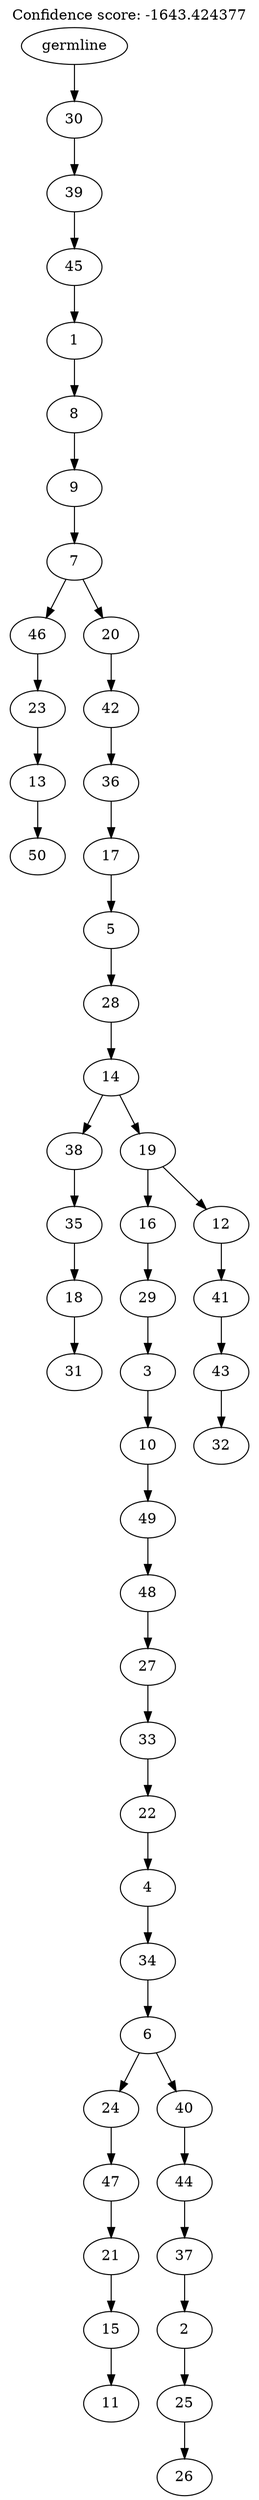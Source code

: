 digraph g {
	"49" -> "50";
	"50" [label="50"];
	"48" -> "49";
	"49" [label="13"];
	"47" -> "48";
	"48" [label="23"];
	"45" -> "46";
	"46" [label="31"];
	"44" -> "45";
	"45" [label="18"];
	"43" -> "44";
	"44" [label="35"];
	"41" -> "42";
	"42" [label="11"];
	"40" -> "41";
	"41" [label="15"];
	"39" -> "40";
	"40" [label="21"];
	"38" -> "39";
	"39" [label="47"];
	"36" -> "37";
	"37" [label="26"];
	"35" -> "36";
	"36" [label="25"];
	"34" -> "35";
	"35" [label="2"];
	"33" -> "34";
	"34" [label="37"];
	"32" -> "33";
	"33" [label="44"];
	"31" -> "32";
	"32" [label="40"];
	"31" -> "38";
	"38" [label="24"];
	"30" -> "31";
	"31" [label="6"];
	"29" -> "30";
	"30" [label="34"];
	"28" -> "29";
	"29" [label="4"];
	"27" -> "28";
	"28" [label="22"];
	"26" -> "27";
	"27" [label="33"];
	"25" -> "26";
	"26" [label="27"];
	"24" -> "25";
	"25" [label="48"];
	"23" -> "24";
	"24" [label="49"];
	"22" -> "23";
	"23" [label="10"];
	"21" -> "22";
	"22" [label="3"];
	"20" -> "21";
	"21" [label="29"];
	"18" -> "19";
	"19" [label="32"];
	"17" -> "18";
	"18" [label="43"];
	"16" -> "17";
	"17" [label="41"];
	"15" -> "16";
	"16" [label="12"];
	"15" -> "20";
	"20" [label="16"];
	"14" -> "15";
	"15" [label="19"];
	"14" -> "43";
	"43" [label="38"];
	"13" -> "14";
	"14" [label="14"];
	"12" -> "13";
	"13" [label="28"];
	"11" -> "12";
	"12" [label="5"];
	"10" -> "11";
	"11" [label="17"];
	"9" -> "10";
	"10" [label="36"];
	"8" -> "9";
	"9" [label="42"];
	"7" -> "8";
	"8" [label="20"];
	"7" -> "47";
	"47" [label="46"];
	"6" -> "7";
	"7" [label="7"];
	"5" -> "6";
	"6" [label="9"];
	"4" -> "5";
	"5" [label="8"];
	"3" -> "4";
	"4" [label="1"];
	"2" -> "3";
	"3" [label="45"];
	"1" -> "2";
	"2" [label="39"];
	"0" -> "1";
	"1" [label="30"];
	"0" [label="germline"];
	labelloc="t";
	label="Confidence score: -1643.424377";
}
